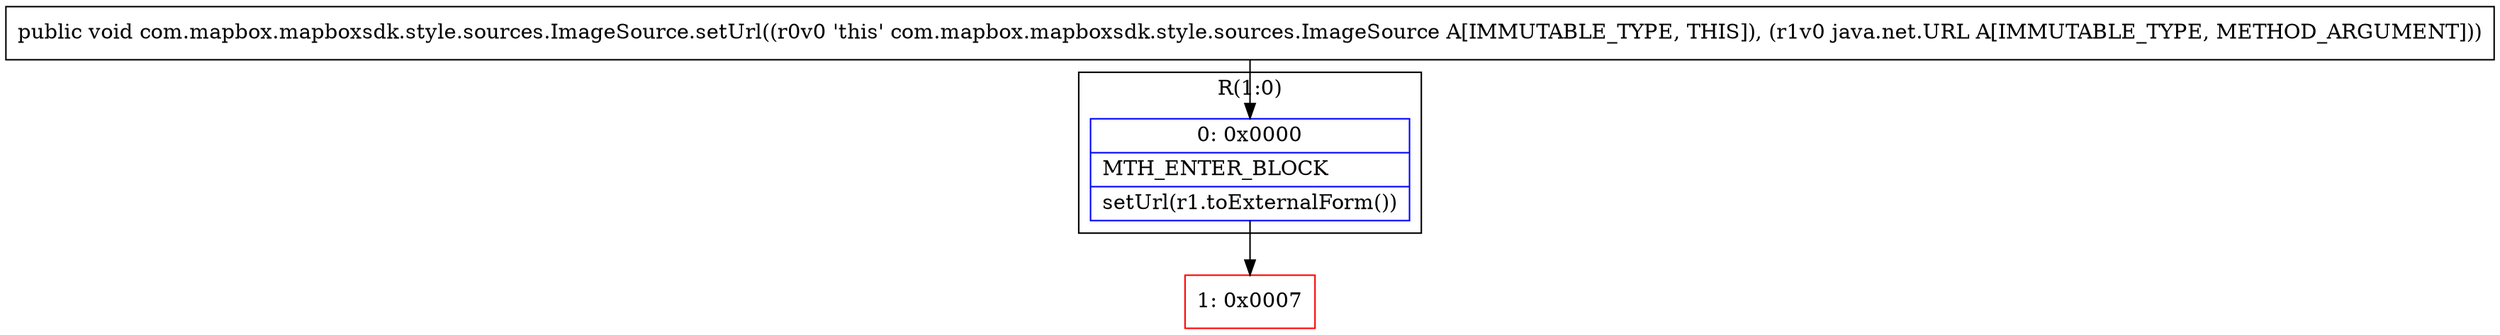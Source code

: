 digraph "CFG forcom.mapbox.mapboxsdk.style.sources.ImageSource.setUrl(Ljava\/net\/URL;)V" {
subgraph cluster_Region_1155698493 {
label = "R(1:0)";
node [shape=record,color=blue];
Node_0 [shape=record,label="{0\:\ 0x0000|MTH_ENTER_BLOCK\l|setUrl(r1.toExternalForm())\l}"];
}
Node_1 [shape=record,color=red,label="{1\:\ 0x0007}"];
MethodNode[shape=record,label="{public void com.mapbox.mapboxsdk.style.sources.ImageSource.setUrl((r0v0 'this' com.mapbox.mapboxsdk.style.sources.ImageSource A[IMMUTABLE_TYPE, THIS]), (r1v0 java.net.URL A[IMMUTABLE_TYPE, METHOD_ARGUMENT])) }"];
MethodNode -> Node_0;
Node_0 -> Node_1;
}

